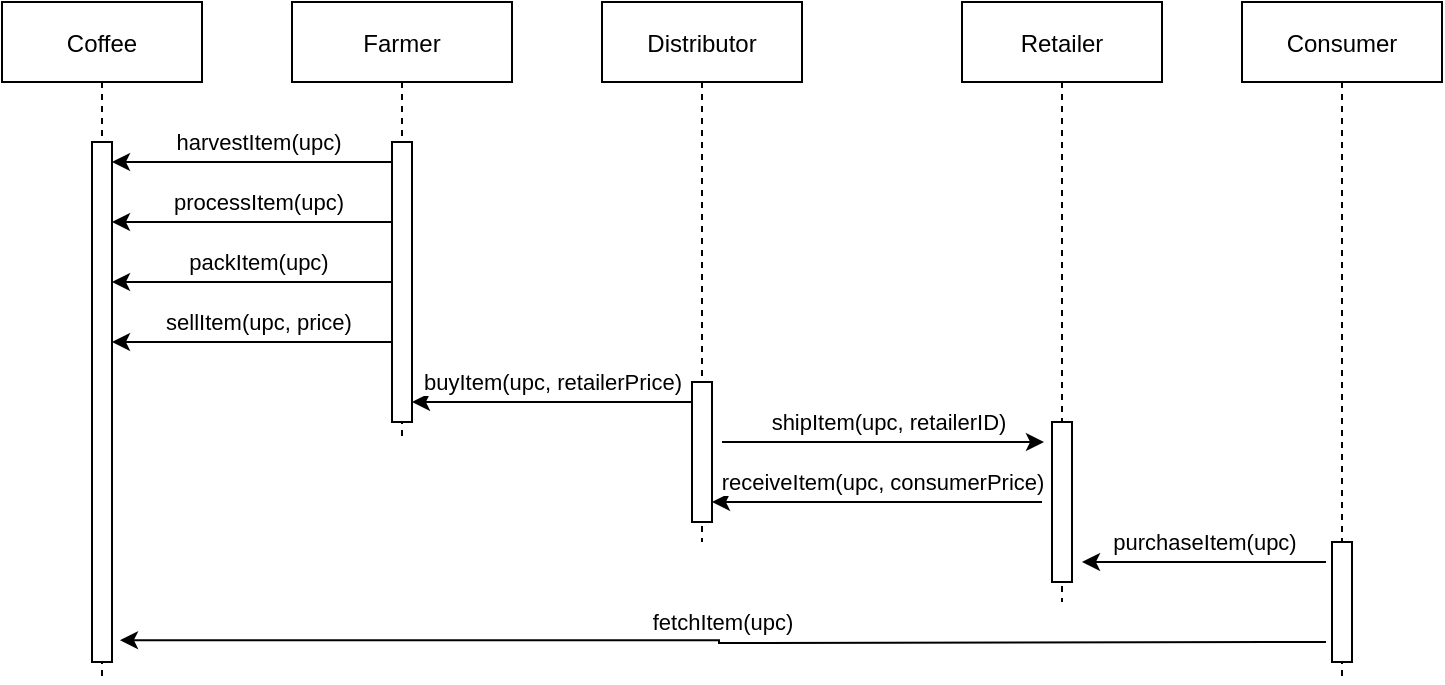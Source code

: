 <mxfile version="15.8.6" type="device"><diagram id="kgpKYQtTHZ0yAKxKKP6v" name="Page-1"><mxGraphModel dx="1422" dy="752" grid="1" gridSize="10" guides="1" tooltips="1" connect="1" arrows="1" fold="1" page="1" pageScale="1" pageWidth="850" pageHeight="1100" math="0" shadow="0"><root><mxCell id="0"/><mxCell id="1" parent="0"/><mxCell id="3nuBFxr9cyL0pnOWT2aG-1" value="Coffee" style="shape=umlLifeline;perimeter=lifelinePerimeter;container=1;collapsible=0;recursiveResize=0;rounded=0;shadow=0;strokeWidth=1;" parent="1" vertex="1"><mxGeometry x="60" y="80" width="100" height="340" as="geometry"/></mxCell><mxCell id="3nuBFxr9cyL0pnOWT2aG-2" value="" style="points=[];perimeter=orthogonalPerimeter;rounded=0;shadow=0;strokeWidth=1;" parent="3nuBFxr9cyL0pnOWT2aG-1" vertex="1"><mxGeometry x="45" y="70" width="10" height="260" as="geometry"/></mxCell><mxCell id="3nuBFxr9cyL0pnOWT2aG-5" value="Farmer" style="shape=umlLifeline;perimeter=lifelinePerimeter;container=1;collapsible=0;recursiveResize=0;rounded=0;shadow=0;strokeWidth=1;" parent="1" vertex="1"><mxGeometry x="205" y="80" width="110" height="220" as="geometry"/></mxCell><mxCell id="3nuBFxr9cyL0pnOWT2aG-6" value="" style="points=[];perimeter=orthogonalPerimeter;rounded=0;shadow=0;strokeWidth=1;" parent="3nuBFxr9cyL0pnOWT2aG-5" vertex="1"><mxGeometry x="50" y="70" width="10" height="140" as="geometry"/></mxCell><mxCell id="ezWJ6T7UdM1mLB3eYRnh-5" value="Distributor" style="shape=umlLifeline;perimeter=lifelinePerimeter;container=1;collapsible=0;recursiveResize=0;rounded=0;shadow=0;strokeWidth=1;" vertex="1" parent="1"><mxGeometry x="360" y="80" width="100" height="270" as="geometry"/></mxCell><mxCell id="ezWJ6T7UdM1mLB3eYRnh-6" value="" style="points=[];perimeter=orthogonalPerimeter;rounded=0;shadow=0;strokeWidth=1;" vertex="1" parent="ezWJ6T7UdM1mLB3eYRnh-5"><mxGeometry x="45" y="190" width="10" height="70" as="geometry"/></mxCell><mxCell id="ezWJ6T7UdM1mLB3eYRnh-21" value="receiveItem(upc, consumerPrice)" style="edgeStyle=orthogonalEdgeStyle;rounded=0;orthogonalLoop=1;jettySize=auto;html=1;" edge="1" parent="ezWJ6T7UdM1mLB3eYRnh-5"><mxGeometry x="-0.03" y="-10" relative="1" as="geometry"><mxPoint x="220" y="250" as="sourcePoint"/><mxPoint x="55" y="250" as="targetPoint"/><Array as="points"/><mxPoint as="offset"/></mxGeometry></mxCell><mxCell id="ezWJ6T7UdM1mLB3eYRnh-7" value="Retailer" style="shape=umlLifeline;perimeter=lifelinePerimeter;container=1;collapsible=0;recursiveResize=0;rounded=0;shadow=0;strokeWidth=1;" vertex="1" parent="1"><mxGeometry x="540" y="80" width="100" height="300" as="geometry"/></mxCell><mxCell id="ezWJ6T7UdM1mLB3eYRnh-8" value="" style="points=[];perimeter=orthogonalPerimeter;rounded=0;shadow=0;strokeWidth=1;" vertex="1" parent="ezWJ6T7UdM1mLB3eYRnh-7"><mxGeometry x="45" y="210" width="10" height="80" as="geometry"/></mxCell><mxCell id="ezWJ6T7UdM1mLB3eYRnh-20" value="shipItem(upc, retailerID)" style="edgeStyle=orthogonalEdgeStyle;rounded=0;orthogonalLoop=1;jettySize=auto;html=1;" edge="1" parent="ezWJ6T7UdM1mLB3eYRnh-7"><mxGeometry x="0.022" y="-10" relative="1" as="geometry"><mxPoint x="-120" y="220" as="sourcePoint"/><mxPoint x="41" y="220" as="targetPoint"/><Array as="points"/><mxPoint y="-20" as="offset"/></mxGeometry></mxCell><mxCell id="ezWJ6T7UdM1mLB3eYRnh-9" value="Consumer" style="shape=umlLifeline;perimeter=lifelinePerimeter;container=1;collapsible=0;recursiveResize=0;rounded=0;shadow=0;strokeWidth=1;" vertex="1" parent="1"><mxGeometry x="680" y="80" width="100" height="340" as="geometry"/></mxCell><mxCell id="ezWJ6T7UdM1mLB3eYRnh-10" value="" style="points=[];perimeter=orthogonalPerimeter;rounded=0;shadow=0;strokeWidth=1;" vertex="1" parent="ezWJ6T7UdM1mLB3eYRnh-9"><mxGeometry x="45" y="270" width="10" height="60" as="geometry"/></mxCell><mxCell id="ezWJ6T7UdM1mLB3eYRnh-12" value="&lt;div&gt;harvestItem(upc)&lt;/div&gt;" style="edgeStyle=orthogonalEdgeStyle;rounded=0;orthogonalLoop=1;jettySize=auto;html=1;" edge="1" parent="1" source="3nuBFxr9cyL0pnOWT2aG-6"><mxGeometry x="-0.038" y="-10" relative="1" as="geometry"><mxPoint x="115" y="160" as="targetPoint"/><Array as="points"><mxPoint x="165" y="160"/><mxPoint x="165" y="160"/></Array><mxPoint as="offset"/></mxGeometry></mxCell><mxCell id="ezWJ6T7UdM1mLB3eYRnh-14" value="&lt;div&gt;processItem(upc)&lt;/div&gt;" style="edgeStyle=orthogonalEdgeStyle;rounded=0;orthogonalLoop=1;jettySize=auto;html=1;" edge="1" parent="1"><mxGeometry x="-0.038" y="-10" relative="1" as="geometry"><mxPoint x="255" y="190" as="sourcePoint"/><mxPoint x="115" y="190" as="targetPoint"/><Array as="points"><mxPoint x="165" y="190"/><mxPoint x="165" y="190"/></Array><mxPoint as="offset"/></mxGeometry></mxCell><mxCell id="ezWJ6T7UdM1mLB3eYRnh-15" value="packItem(upc)" style="edgeStyle=orthogonalEdgeStyle;rounded=0;orthogonalLoop=1;jettySize=auto;html=1;" edge="1" parent="1"><mxGeometry x="-0.038" y="-10" relative="1" as="geometry"><mxPoint x="255" y="220" as="sourcePoint"/><mxPoint x="115" y="220" as="targetPoint"/><Array as="points"><mxPoint x="165" y="220"/><mxPoint x="165" y="220"/></Array><mxPoint as="offset"/></mxGeometry></mxCell><mxCell id="ezWJ6T7UdM1mLB3eYRnh-16" value="sellItem(upc, price)" style="edgeStyle=orthogonalEdgeStyle;rounded=0;orthogonalLoop=1;jettySize=auto;html=1;" edge="1" parent="1"><mxGeometry x="-0.038" y="-10" relative="1" as="geometry"><mxPoint x="255" y="250" as="sourcePoint"/><mxPoint x="115" y="250" as="targetPoint"/><Array as="points"><mxPoint x="165" y="250"/><mxPoint x="165" y="250"/></Array><mxPoint as="offset"/></mxGeometry></mxCell><mxCell id="ezWJ6T7UdM1mLB3eYRnh-17" value="buyItem(upc, retailerPrice)" style="edgeStyle=orthogonalEdgeStyle;rounded=0;orthogonalLoop=1;jettySize=auto;html=1;" edge="1" parent="1"><mxGeometry y="-10" relative="1" as="geometry"><mxPoint x="405" y="280" as="sourcePoint"/><mxPoint x="265" y="280" as="targetPoint"/><Array as="points"/><mxPoint as="offset"/></mxGeometry></mxCell><mxCell id="ezWJ6T7UdM1mLB3eYRnh-22" value="purchaseItem(upc)" style="edgeStyle=orthogonalEdgeStyle;rounded=0;orthogonalLoop=1;jettySize=auto;html=1;exitX=0.2;exitY=0.625;exitDx=0;exitDy=0;exitPerimeter=0;" edge="1" parent="1"><mxGeometry y="-10" relative="1" as="geometry"><mxPoint x="722" y="360" as="sourcePoint"/><mxPoint x="600" y="360" as="targetPoint"/><Array as="points"/><mxPoint as="offset"/></mxGeometry></mxCell><mxCell id="ezWJ6T7UdM1mLB3eYRnh-23" value="fetchItem(upc)" style="edgeStyle=orthogonalEdgeStyle;rounded=0;orthogonalLoop=1;jettySize=auto;html=1;exitX=0.2;exitY=0.625;exitDx=0;exitDy=0;exitPerimeter=0;entryX=1.4;entryY=0.958;entryDx=0;entryDy=0;entryPerimeter=0;" edge="1" parent="1" target="3nuBFxr9cyL0pnOWT2aG-2"><mxGeometry y="-10" relative="1" as="geometry"><mxPoint x="722" y="400" as="sourcePoint"/><mxPoint x="600" y="400" as="targetPoint"/><Array as="points"/><mxPoint as="offset"/></mxGeometry></mxCell></root></mxGraphModel></diagram></mxfile>